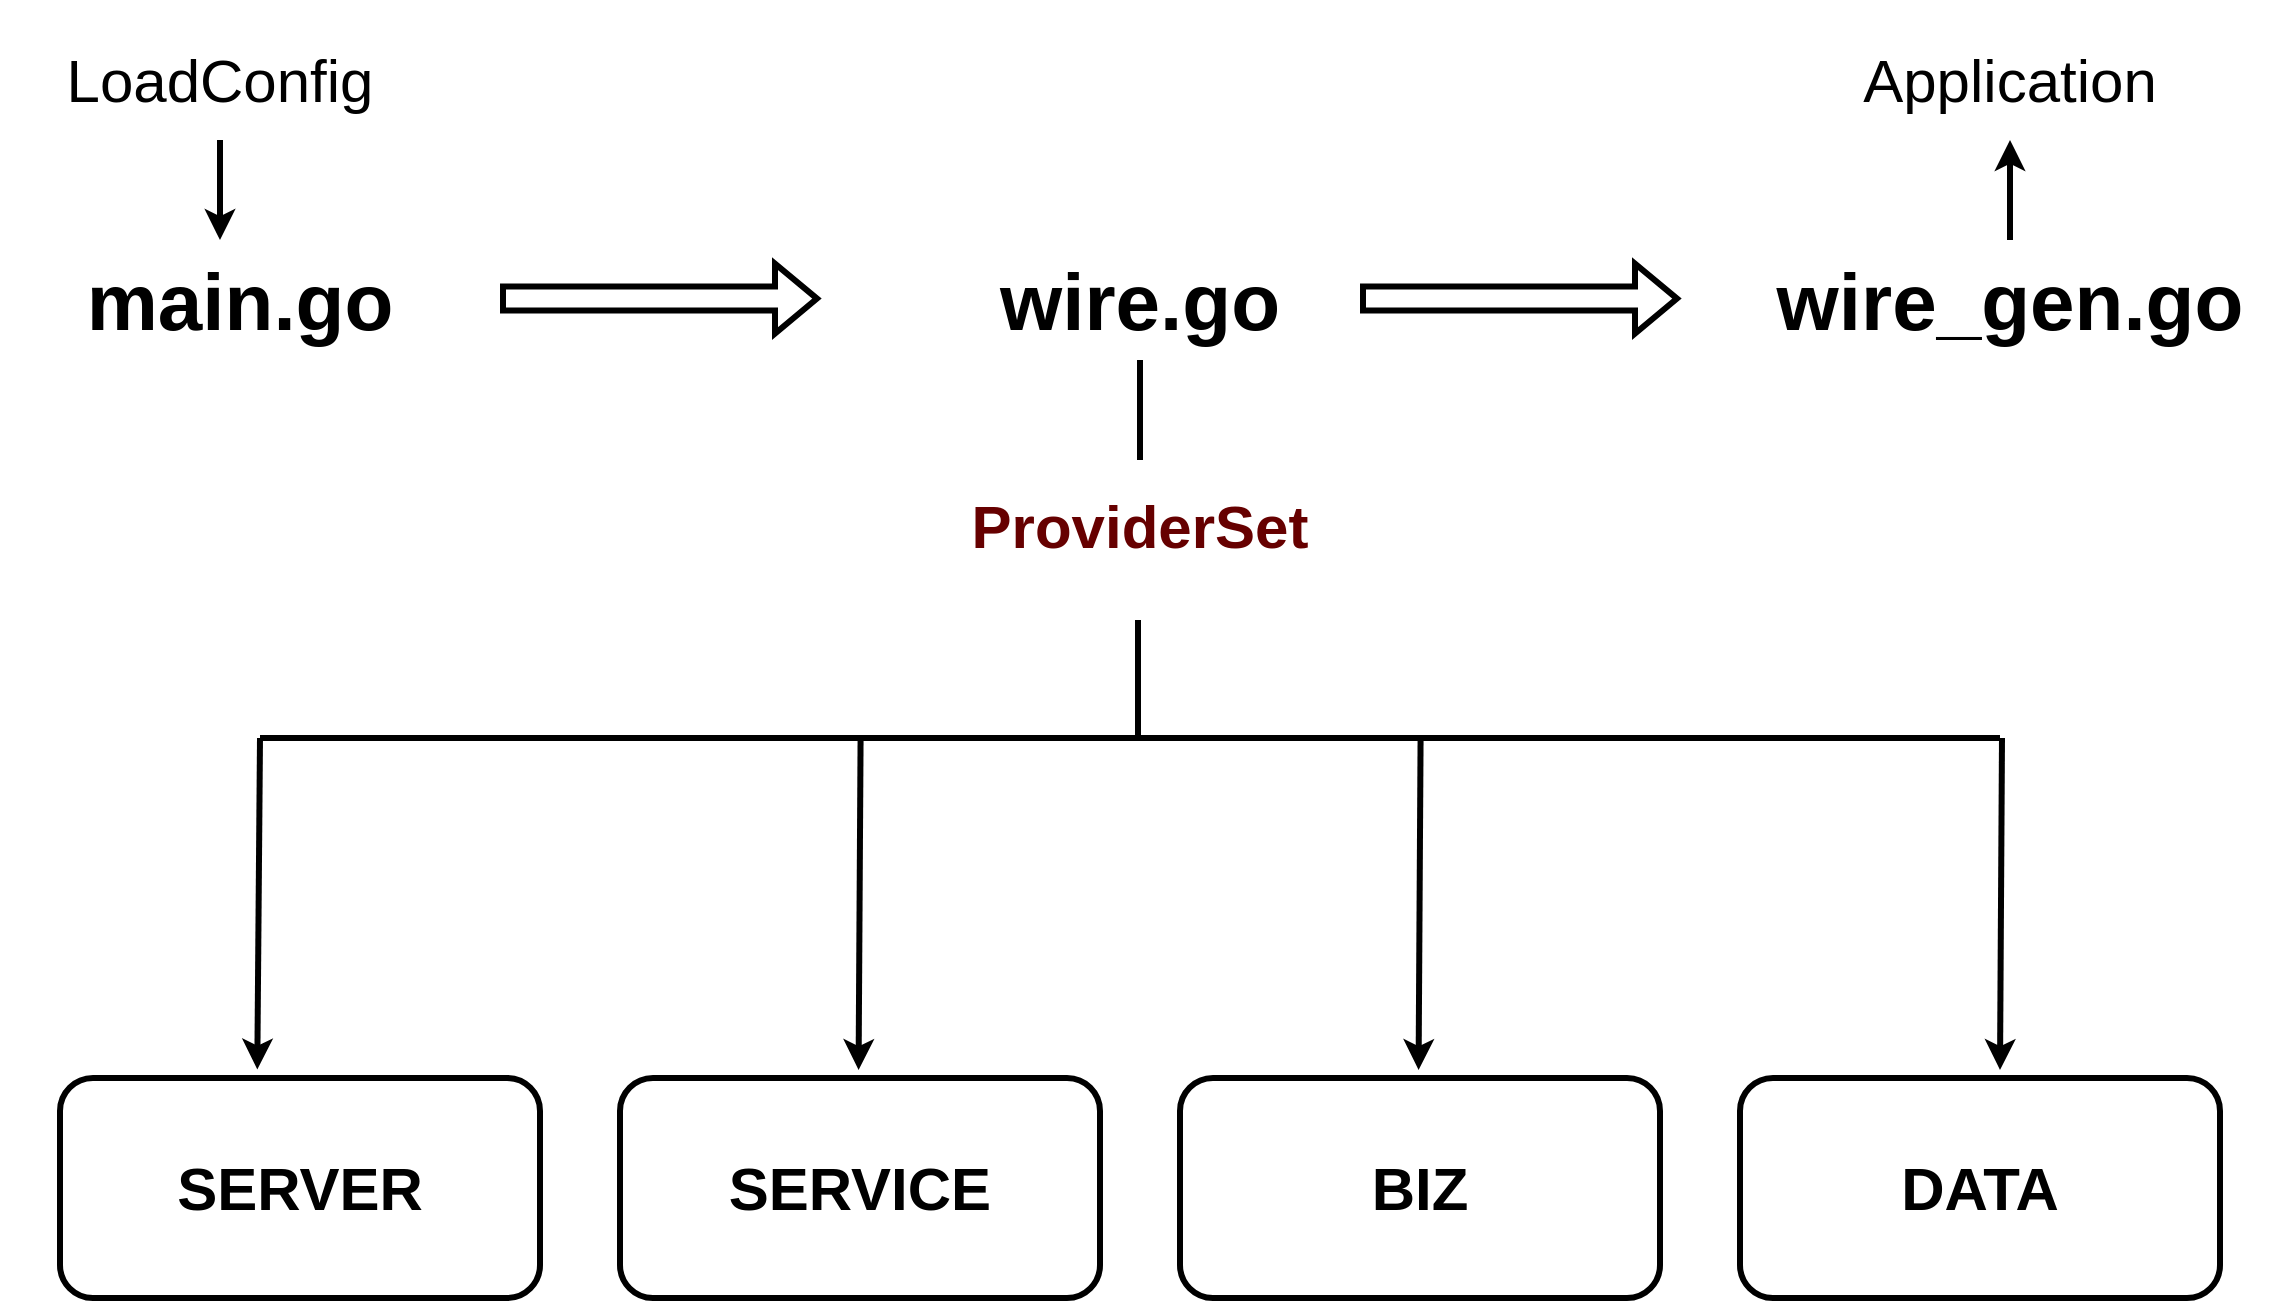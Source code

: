 <mxfile version="21.3.7" type="device">
  <diagram id="LT2RkD8icM-NL-qCbFTl" name="Page-1">
    <mxGraphModel dx="1257" dy="890" grid="0" gridSize="10" guides="1" tooltips="1" connect="1" arrows="1" fold="1" page="1" pageScale="1" pageWidth="1200" pageHeight="800" math="0" shadow="0">
      <root>
        <mxCell id="0" />
        <mxCell id="1" parent="0" />
        <mxCell id="1FYhpKhRLrLyGN1zdma4-2" value="wire.go" style="text;html=1;strokeColor=none;fillColor=none;align=center;verticalAlign=middle;whiteSpace=wrap;rounded=0;fontSize=40;fontStyle=1" vertex="1" parent="1">
          <mxGeometry x="490" y="186" width="220" height="80" as="geometry" />
        </mxCell>
        <mxCell id="1FYhpKhRLrLyGN1zdma4-3" value="main.go" style="text;html=1;strokeColor=none;fillColor=none;align=center;verticalAlign=middle;whiteSpace=wrap;rounded=0;fontSize=40;fontStyle=1" vertex="1" parent="1">
          <mxGeometry x="40" y="186" width="220" height="80" as="geometry" />
        </mxCell>
        <mxCell id="1FYhpKhRLrLyGN1zdma4-4" value="wire_gen.go" style="text;html=1;strokeColor=none;fillColor=none;align=center;verticalAlign=middle;whiteSpace=wrap;rounded=0;fontSize=40;fontStyle=1" vertex="1" parent="1">
          <mxGeometry x="900" y="186" width="270" height="80" as="geometry" />
        </mxCell>
        <mxCell id="1FYhpKhRLrLyGN1zdma4-5" value="SERVER" style="rounded=1;whiteSpace=wrap;html=1;fontSize=30;fontStyle=1;strokeWidth=3;" vertex="1" parent="1">
          <mxGeometry x="60" y="615" width="240" height="110" as="geometry" />
        </mxCell>
        <mxCell id="1FYhpKhRLrLyGN1zdma4-6" value="SERVICE" style="rounded=1;whiteSpace=wrap;html=1;fontSize=30;fontStyle=1;strokeWidth=3;" vertex="1" parent="1">
          <mxGeometry x="340" y="615" width="240" height="110" as="geometry" />
        </mxCell>
        <mxCell id="1FYhpKhRLrLyGN1zdma4-7" value="BIZ" style="rounded=1;whiteSpace=wrap;html=1;fontSize=30;fontStyle=1;strokeWidth=3;" vertex="1" parent="1">
          <mxGeometry x="620" y="615" width="240" height="110" as="geometry" />
        </mxCell>
        <mxCell id="1FYhpKhRLrLyGN1zdma4-8" value="DATA" style="rounded=1;whiteSpace=wrap;html=1;fontSize=30;fontStyle=1;strokeWidth=3;" vertex="1" parent="1">
          <mxGeometry x="900" y="615" width="240" height="110" as="geometry" />
        </mxCell>
        <mxCell id="1FYhpKhRLrLyGN1zdma4-17" value="ProviderSet" style="text;html=1;strokeColor=none;fillColor=none;align=center;verticalAlign=middle;whiteSpace=wrap;rounded=0;fontSize=30;fontStyle=1;fontColor=#660000;" vertex="1" parent="1">
          <mxGeometry x="490" y="299" width="220" height="80" as="geometry" />
        </mxCell>
        <mxCell id="1FYhpKhRLrLyGN1zdma4-18" value="" style="endArrow=none;html=1;rounded=0;strokeWidth=3;" edge="1" parent="1">
          <mxGeometry width="50" height="50" relative="1" as="geometry">
            <mxPoint x="600" y="256" as="sourcePoint" />
            <mxPoint x="600" y="306" as="targetPoint" />
            <Array as="points">
              <mxPoint x="600" y="286" />
            </Array>
          </mxGeometry>
        </mxCell>
        <mxCell id="1FYhpKhRLrLyGN1zdma4-10" value="" style="endArrow=none;html=1;rounded=0;strokeWidth=3;" edge="1" parent="1">
          <mxGeometry width="50" height="50" relative="1" as="geometry">
            <mxPoint x="599" y="446" as="sourcePoint" />
            <mxPoint x="599" y="386" as="targetPoint" />
          </mxGeometry>
        </mxCell>
        <mxCell id="1FYhpKhRLrLyGN1zdma4-11" value="" style="endArrow=none;html=1;rounded=0;strokeWidth=3;" edge="1" parent="1">
          <mxGeometry width="50" height="50" relative="1" as="geometry">
            <mxPoint x="160" y="445" as="sourcePoint" />
            <mxPoint x="1030" y="445" as="targetPoint" />
          </mxGeometry>
        </mxCell>
        <mxCell id="1FYhpKhRLrLyGN1zdma4-12" value="" style="endArrow=none;html=1;rounded=0;exitX=0.411;exitY=-0.039;exitDx=0;exitDy=0;exitPerimeter=0;startArrow=classic;startFill=1;strokeWidth=3;" edge="1" parent="1" source="1FYhpKhRLrLyGN1zdma4-5">
          <mxGeometry width="50" height="50" relative="1" as="geometry">
            <mxPoint x="160" y="535" as="sourcePoint" />
            <mxPoint x="160" y="445" as="targetPoint" />
          </mxGeometry>
        </mxCell>
        <mxCell id="1FYhpKhRLrLyGN1zdma4-13" value="" style="endArrow=none;html=1;rounded=0;exitX=0.411;exitY=-0.039;exitDx=0;exitDy=0;exitPerimeter=0;startArrow=classic;startFill=1;strokeWidth=3;" edge="1" parent="1">
          <mxGeometry width="50" height="50" relative="1" as="geometry">
            <mxPoint x="459.29" y="611" as="sourcePoint" />
            <mxPoint x="460.29" y="445" as="targetPoint" />
          </mxGeometry>
        </mxCell>
        <mxCell id="1FYhpKhRLrLyGN1zdma4-14" value="" style="endArrow=none;html=1;rounded=0;exitX=0.411;exitY=-0.039;exitDx=0;exitDy=0;exitPerimeter=0;startArrow=classic;startFill=1;strokeWidth=3;" edge="1" parent="1">
          <mxGeometry width="50" height="50" relative="1" as="geometry">
            <mxPoint x="739.29" y="611" as="sourcePoint" />
            <mxPoint x="740.29" y="445" as="targetPoint" />
          </mxGeometry>
        </mxCell>
        <mxCell id="1FYhpKhRLrLyGN1zdma4-15" value="" style="endArrow=none;html=1;rounded=0;exitX=0.411;exitY=-0.039;exitDx=0;exitDy=0;exitPerimeter=0;startArrow=classic;startFill=1;strokeWidth=3;" edge="1" parent="1">
          <mxGeometry width="50" height="50" relative="1" as="geometry">
            <mxPoint x="1030" y="611" as="sourcePoint" />
            <mxPoint x="1031" y="445" as="targetPoint" />
          </mxGeometry>
        </mxCell>
        <mxCell id="1FYhpKhRLrLyGN1zdma4-20" value="" style="shape=flexArrow;endArrow=classic;html=1;rounded=0;strokeWidth=3;" edge="1" parent="1">
          <mxGeometry width="50" height="50" relative="1" as="geometry">
            <mxPoint x="280" y="225.29" as="sourcePoint" />
            <mxPoint x="440" y="225.29" as="targetPoint" />
          </mxGeometry>
        </mxCell>
        <mxCell id="1FYhpKhRLrLyGN1zdma4-22" value="" style="shape=flexArrow;endArrow=classic;html=1;rounded=0;strokeWidth=3;" edge="1" parent="1">
          <mxGeometry width="50" height="50" relative="1" as="geometry">
            <mxPoint x="710" y="225.29" as="sourcePoint" />
            <mxPoint x="870" y="225.29" as="targetPoint" />
          </mxGeometry>
        </mxCell>
        <mxCell id="1FYhpKhRLrLyGN1zdma4-24" value="LoadConfig" style="text;html=1;strokeColor=none;fillColor=none;align=center;verticalAlign=middle;whiteSpace=wrap;rounded=0;fontSize=30;" vertex="1" parent="1">
          <mxGeometry x="30" y="76" width="220" height="80" as="geometry" />
        </mxCell>
        <mxCell id="1FYhpKhRLrLyGN1zdma4-25" value="" style="endArrow=classic;html=1;rounded=0;strokeWidth=3;startArrow=none;startFill=0;endFill=1;" edge="1" parent="1">
          <mxGeometry width="50" height="50" relative="1" as="geometry">
            <mxPoint x="140" y="146" as="sourcePoint" />
            <mxPoint x="140" y="196" as="targetPoint" />
            <Array as="points">
              <mxPoint x="140" y="176" />
            </Array>
          </mxGeometry>
        </mxCell>
        <mxCell id="1FYhpKhRLrLyGN1zdma4-31" value="Application" style="text;html=1;strokeColor=none;fillColor=none;align=center;verticalAlign=middle;whiteSpace=wrap;rounded=0;fontSize=30;" vertex="1" parent="1">
          <mxGeometry x="925" y="76" width="220" height="80" as="geometry" />
        </mxCell>
        <mxCell id="1FYhpKhRLrLyGN1zdma4-32" value="" style="endArrow=none;html=1;rounded=0;strokeWidth=3;startArrow=classic;startFill=1;endFill=0;" edge="1" parent="1">
          <mxGeometry width="50" height="50" relative="1" as="geometry">
            <mxPoint x="1035" y="146" as="sourcePoint" />
            <mxPoint x="1035" y="196" as="targetPoint" />
            <Array as="points">
              <mxPoint x="1035" y="176" />
            </Array>
          </mxGeometry>
        </mxCell>
      </root>
    </mxGraphModel>
  </diagram>
</mxfile>

